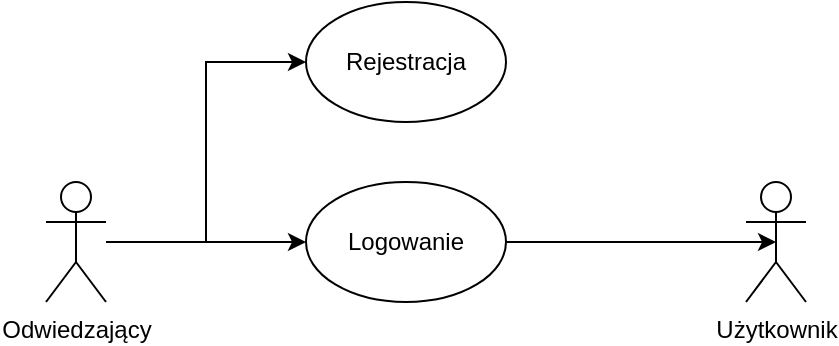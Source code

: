 <mxfile version="14.1.3" type="device"><diagram id="DJaMHUuT6dJOKRKOMSPC" name="Page-1"><mxGraphModel dx="1422" dy="705" grid="1" gridSize="10" guides="1" tooltips="1" connect="1" arrows="1" fold="1" page="1" pageScale="1" pageWidth="827" pageHeight="1169" math="0" shadow="0"><root><mxCell id="0"/><mxCell id="1" parent="0"/><mxCell id="_QFnXptjTYhaTp9jERgd-5" style="edgeStyle=orthogonalEdgeStyle;rounded=0;orthogonalLoop=1;jettySize=auto;html=1;entryX=0;entryY=0.5;entryDx=0;entryDy=0;" edge="1" parent="1" source="_QFnXptjTYhaTp9jERgd-1" target="_QFnXptjTYhaTp9jERgd-4"><mxGeometry relative="1" as="geometry"/></mxCell><mxCell id="_QFnXptjTYhaTp9jERgd-10" style="edgeStyle=orthogonalEdgeStyle;rounded=0;orthogonalLoop=1;jettySize=auto;html=1;entryX=0;entryY=0.5;entryDx=0;entryDy=0;" edge="1" parent="1" source="_QFnXptjTYhaTp9jERgd-1" target="_QFnXptjTYhaTp9jERgd-9"><mxGeometry relative="1" as="geometry"/></mxCell><mxCell id="_QFnXptjTYhaTp9jERgd-1" value="Odwiedzający" style="shape=umlActor;verticalLabelPosition=bottom;verticalAlign=top;html=1;outlineConnect=0;" vertex="1" parent="1"><mxGeometry x="200" y="180" width="30" height="60" as="geometry"/></mxCell><mxCell id="_QFnXptjTYhaTp9jERgd-8" style="edgeStyle=orthogonalEdgeStyle;rounded=0;orthogonalLoop=1;jettySize=auto;html=1;entryX=0.5;entryY=0.5;entryDx=0;entryDy=0;entryPerimeter=0;" edge="1" parent="1" source="_QFnXptjTYhaTp9jERgd-4" target="_QFnXptjTYhaTp9jERgd-7"><mxGeometry relative="1" as="geometry"/></mxCell><mxCell id="_QFnXptjTYhaTp9jERgd-4" value="Logowanie" style="ellipse;whiteSpace=wrap;html=1;" vertex="1" parent="1"><mxGeometry x="330" y="180" width="100" height="60" as="geometry"/></mxCell><mxCell id="_QFnXptjTYhaTp9jERgd-7" value="Użytkownik" style="shape=umlActor;verticalLabelPosition=bottom;verticalAlign=top;html=1;outlineConnect=0;" vertex="1" parent="1"><mxGeometry x="550" y="180" width="30" height="60" as="geometry"/></mxCell><mxCell id="_QFnXptjTYhaTp9jERgd-9" value="Rejestracja" style="ellipse;whiteSpace=wrap;html=1;" vertex="1" parent="1"><mxGeometry x="330" y="90" width="100" height="60" as="geometry"/></mxCell></root></mxGraphModel></diagram></mxfile>